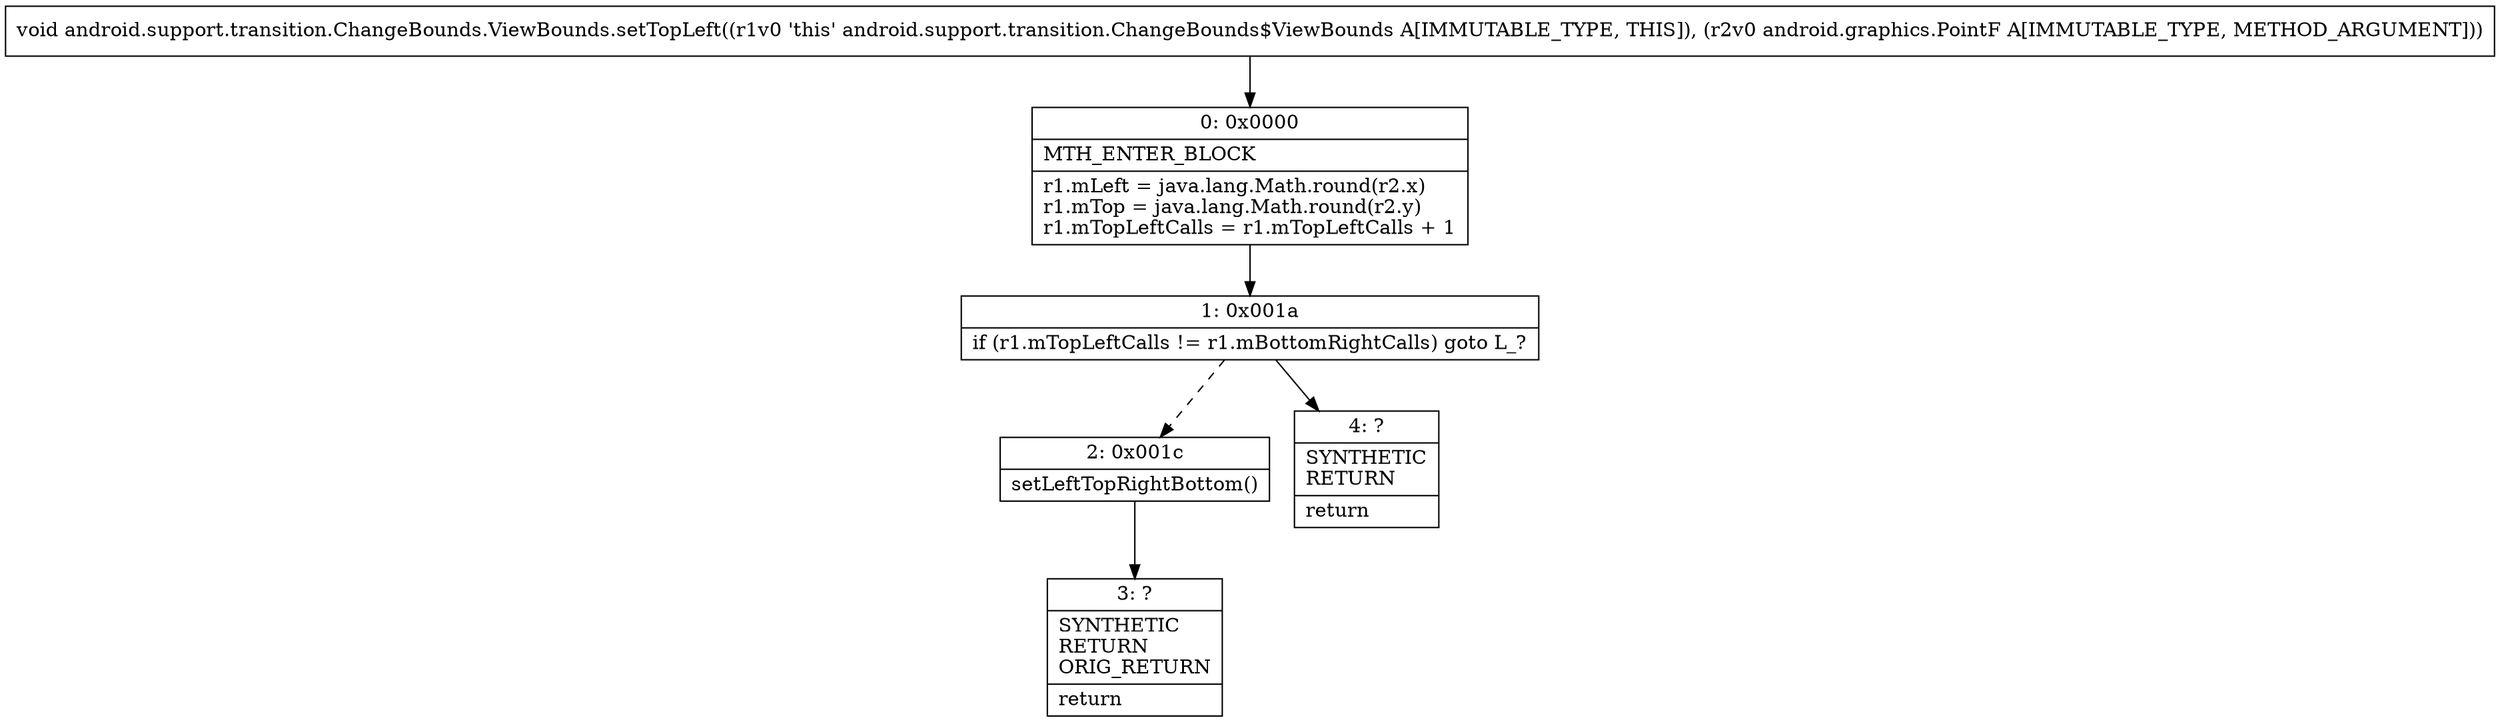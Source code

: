 digraph "CFG forandroid.support.transition.ChangeBounds.ViewBounds.setTopLeft(Landroid\/graphics\/PointF;)V" {
Node_0 [shape=record,label="{0\:\ 0x0000|MTH_ENTER_BLOCK\l|r1.mLeft = java.lang.Math.round(r2.x)\lr1.mTop = java.lang.Math.round(r2.y)\lr1.mTopLeftCalls = r1.mTopLeftCalls + 1\l}"];
Node_1 [shape=record,label="{1\:\ 0x001a|if (r1.mTopLeftCalls != r1.mBottomRightCalls) goto L_?\l}"];
Node_2 [shape=record,label="{2\:\ 0x001c|setLeftTopRightBottom()\l}"];
Node_3 [shape=record,label="{3\:\ ?|SYNTHETIC\lRETURN\lORIG_RETURN\l|return\l}"];
Node_4 [shape=record,label="{4\:\ ?|SYNTHETIC\lRETURN\l|return\l}"];
MethodNode[shape=record,label="{void android.support.transition.ChangeBounds.ViewBounds.setTopLeft((r1v0 'this' android.support.transition.ChangeBounds$ViewBounds A[IMMUTABLE_TYPE, THIS]), (r2v0 android.graphics.PointF A[IMMUTABLE_TYPE, METHOD_ARGUMENT])) }"];
MethodNode -> Node_0;
Node_0 -> Node_1;
Node_1 -> Node_2[style=dashed];
Node_1 -> Node_4;
Node_2 -> Node_3;
}

